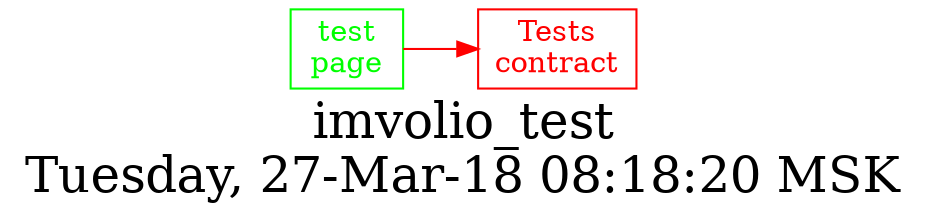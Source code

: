 digraph G {
graph [
  fontsize="24";
  label="imvolio_test\nTuesday, 27-Mar-18 08:18:20 MSK";
  nojustify=true;
  ordering=out;
  rankdir=LR;
  size="30";
];
"test\npage" -> "Tests\ncontract"  [ color=red ]
"test\npage" [color=green, fontcolor=green, group=pages, shape=record];
"Tests\ncontract" [color=red, fontcolor=red, group=contracts, shape=record];
}

